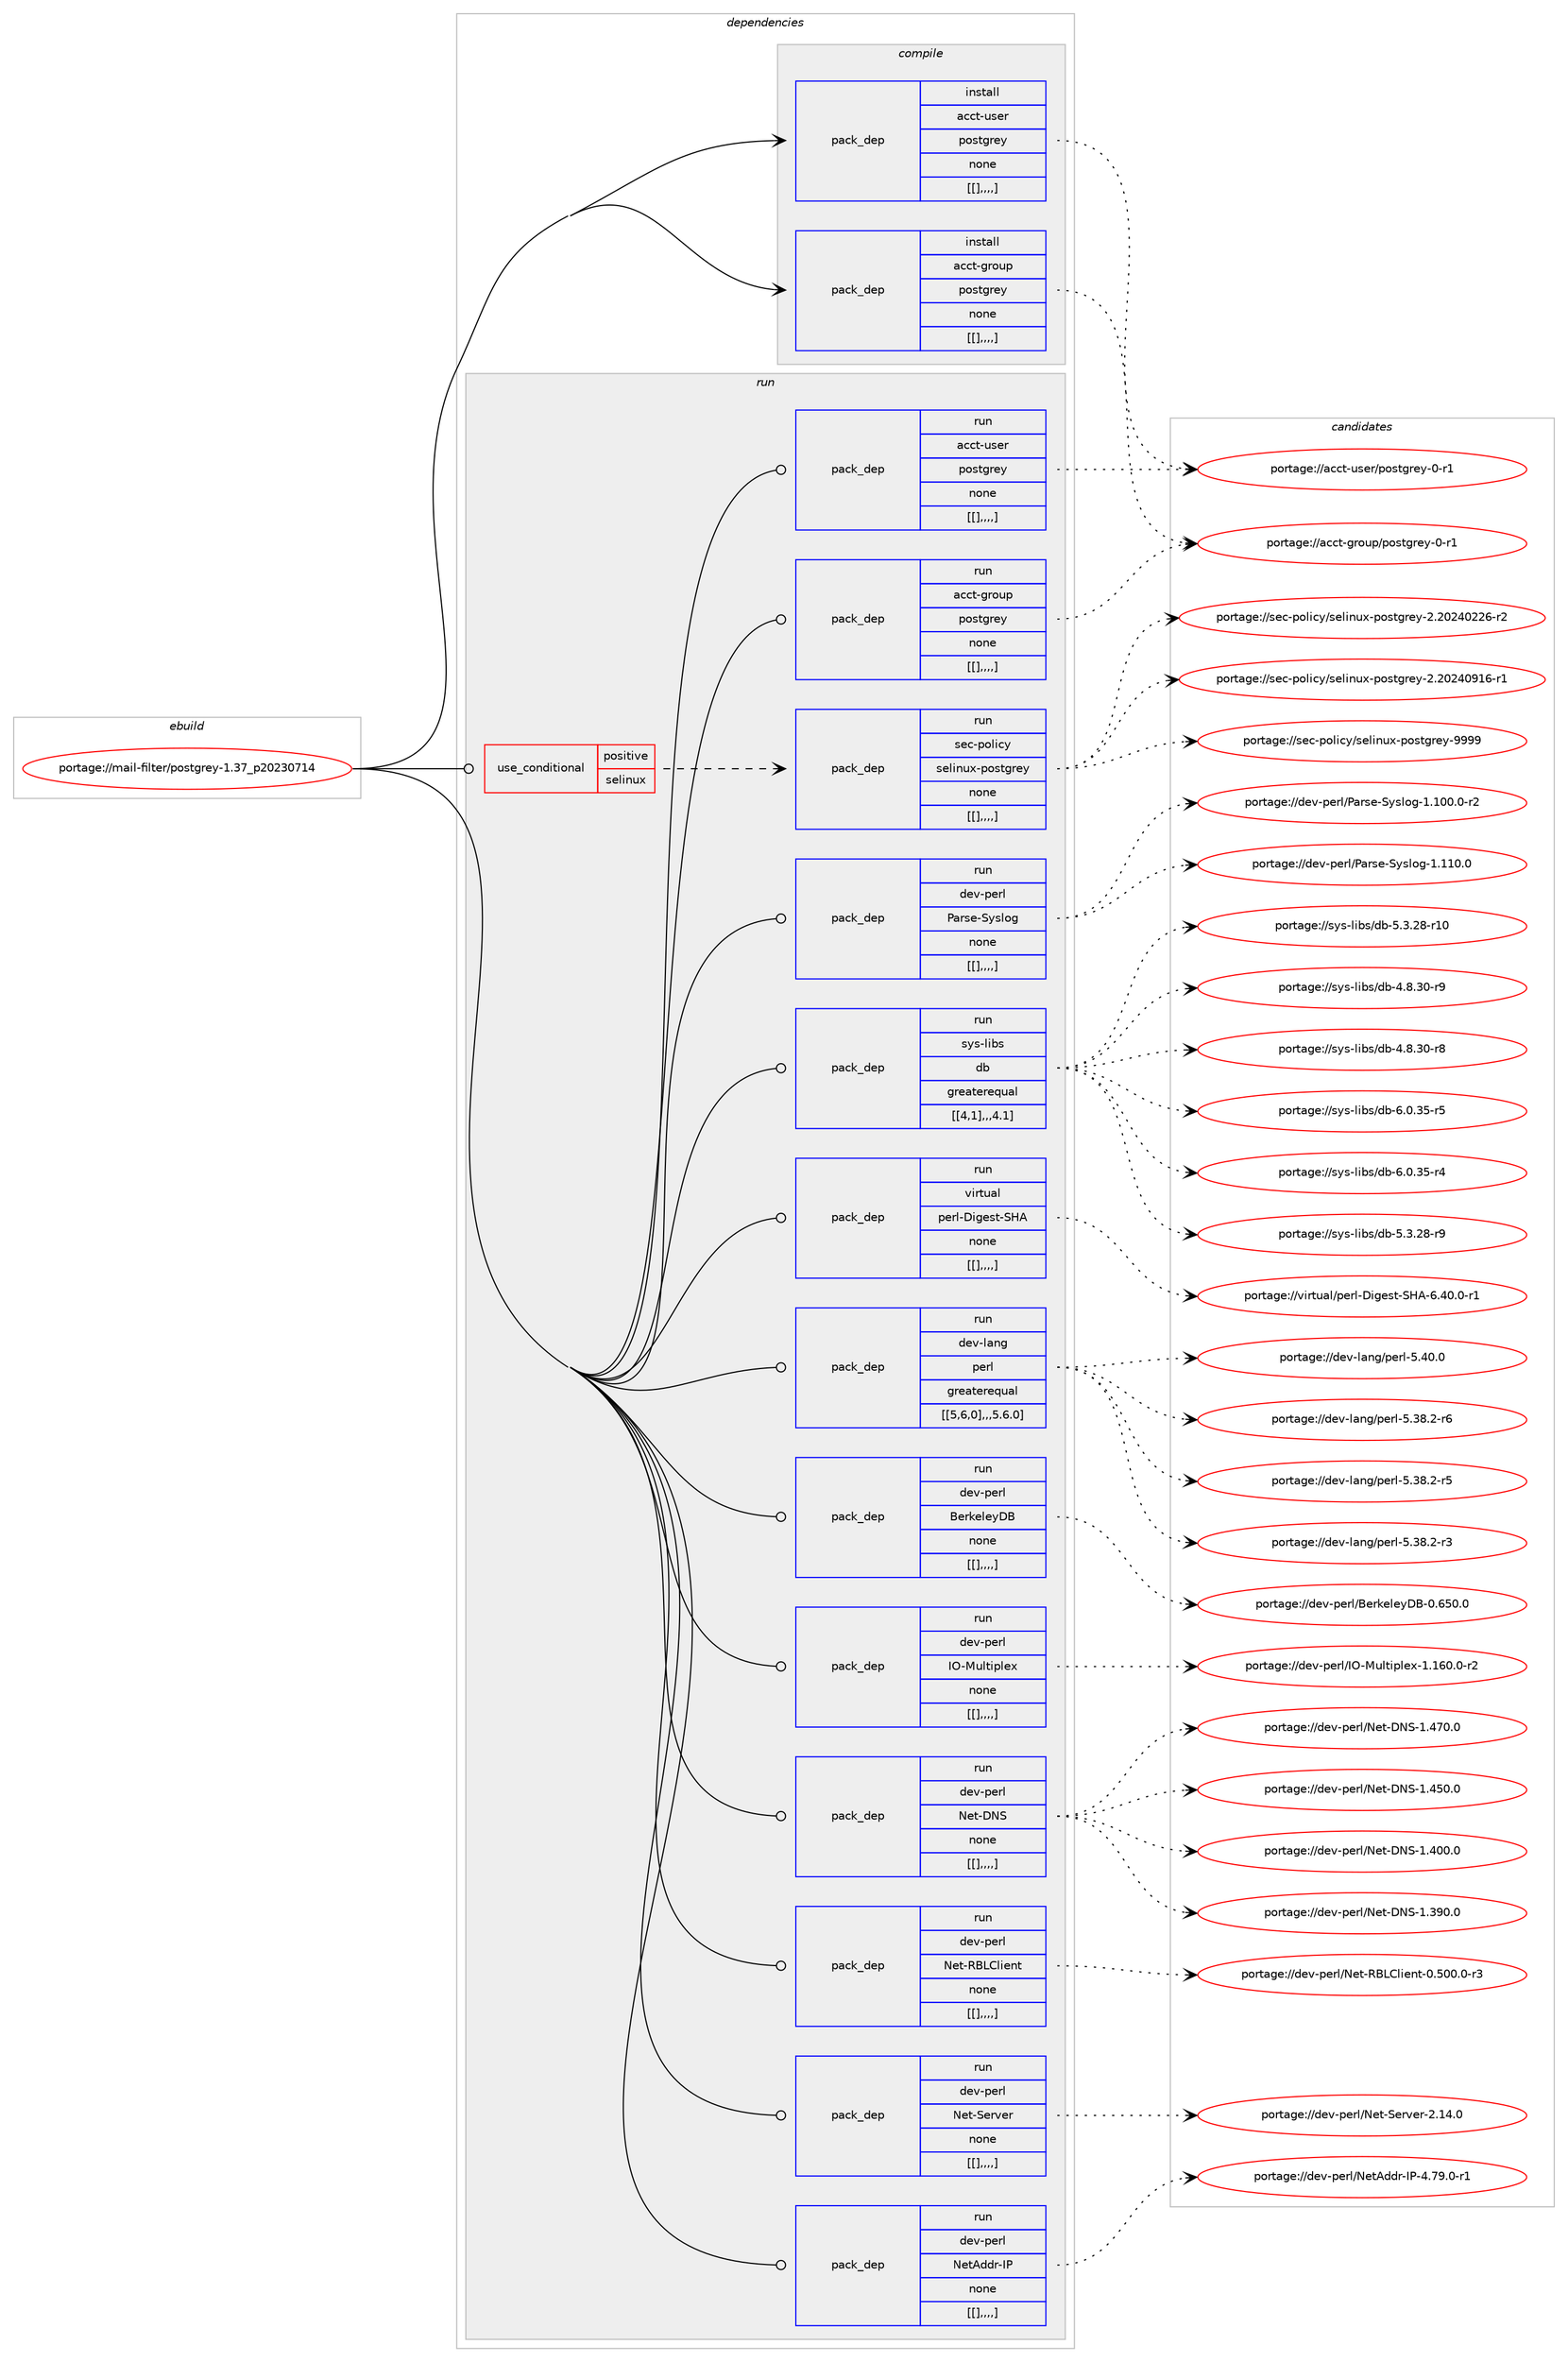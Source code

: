 digraph prolog {

# *************
# Graph options
# *************

newrank=true;
concentrate=true;
compound=true;
graph [rankdir=LR,fontname=Helvetica,fontsize=10,ranksep=1.5];#, ranksep=2.5, nodesep=0.2];
edge  [arrowhead=vee];
node  [fontname=Helvetica,fontsize=10];

# **********
# The ebuild
# **********

subgraph cluster_leftcol {
color=gray;
label=<<i>ebuild</i>>;
id [label="portage://mail-filter/postgrey-1.37_p20230714", color=red, width=4, href="../mail-filter/postgrey-1.37_p20230714.svg"];
}

# ****************
# The dependencies
# ****************

subgraph cluster_midcol {
color=gray;
label=<<i>dependencies</i>>;
subgraph cluster_compile {
fillcolor="#eeeeee";
style=filled;
label=<<i>compile</i>>;
subgraph pack220872 {
dependency298527 [label=<<TABLE BORDER="0" CELLBORDER="1" CELLSPACING="0" CELLPADDING="4" WIDTH="220"><TR><TD ROWSPAN="6" CELLPADDING="30">pack_dep</TD></TR><TR><TD WIDTH="110">install</TD></TR><TR><TD>acct-group</TD></TR><TR><TD>postgrey</TD></TR><TR><TD>none</TD></TR><TR><TD>[[],,,,]</TD></TR></TABLE>>, shape=none, color=blue];
}
id:e -> dependency298527:w [weight=20,style="solid",arrowhead="vee"];
subgraph pack220876 {
dependency298565 [label=<<TABLE BORDER="0" CELLBORDER="1" CELLSPACING="0" CELLPADDING="4" WIDTH="220"><TR><TD ROWSPAN="6" CELLPADDING="30">pack_dep</TD></TR><TR><TD WIDTH="110">install</TD></TR><TR><TD>acct-user</TD></TR><TR><TD>postgrey</TD></TR><TR><TD>none</TD></TR><TR><TD>[[],,,,]</TD></TR></TABLE>>, shape=none, color=blue];
}
id:e -> dependency298565:w [weight=20,style="solid",arrowhead="vee"];
}
subgraph cluster_compileandrun {
fillcolor="#eeeeee";
style=filled;
label=<<i>compile and run</i>>;
}
subgraph cluster_run {
fillcolor="#eeeeee";
style=filled;
label=<<i>run</i>>;
subgraph cond75126 {
dependency298589 [label=<<TABLE BORDER="0" CELLBORDER="1" CELLSPACING="0" CELLPADDING="4"><TR><TD ROWSPAN="3" CELLPADDING="10">use_conditional</TD></TR><TR><TD>positive</TD></TR><TR><TD>selinux</TD></TR></TABLE>>, shape=none, color=red];
subgraph pack220945 {
dependency298627 [label=<<TABLE BORDER="0" CELLBORDER="1" CELLSPACING="0" CELLPADDING="4" WIDTH="220"><TR><TD ROWSPAN="6" CELLPADDING="30">pack_dep</TD></TR><TR><TD WIDTH="110">run</TD></TR><TR><TD>sec-policy</TD></TR><TR><TD>selinux-postgrey</TD></TR><TR><TD>none</TD></TR><TR><TD>[[],,,,]</TD></TR></TABLE>>, shape=none, color=blue];
}
dependency298589:e -> dependency298627:w [weight=20,style="dashed",arrowhead="vee"];
}
id:e -> dependency298589:w [weight=20,style="solid",arrowhead="odot"];
subgraph pack220949 {
dependency298631 [label=<<TABLE BORDER="0" CELLBORDER="1" CELLSPACING="0" CELLPADDING="4" WIDTH="220"><TR><TD ROWSPAN="6" CELLPADDING="30">pack_dep</TD></TR><TR><TD WIDTH="110">run</TD></TR><TR><TD>acct-group</TD></TR><TR><TD>postgrey</TD></TR><TR><TD>none</TD></TR><TR><TD>[[],,,,]</TD></TR></TABLE>>, shape=none, color=blue];
}
id:e -> dependency298631:w [weight=20,style="solid",arrowhead="odot"];
subgraph pack220976 {
dependency298673 [label=<<TABLE BORDER="0" CELLBORDER="1" CELLSPACING="0" CELLPADDING="4" WIDTH="220"><TR><TD ROWSPAN="6" CELLPADDING="30">pack_dep</TD></TR><TR><TD WIDTH="110">run</TD></TR><TR><TD>acct-user</TD></TR><TR><TD>postgrey</TD></TR><TR><TD>none</TD></TR><TR><TD>[[],,,,]</TD></TR></TABLE>>, shape=none, color=blue];
}
id:e -> dependency298673:w [weight=20,style="solid",arrowhead="odot"];
subgraph pack220983 {
dependency298700 [label=<<TABLE BORDER="0" CELLBORDER="1" CELLSPACING="0" CELLPADDING="4" WIDTH="220"><TR><TD ROWSPAN="6" CELLPADDING="30">pack_dep</TD></TR><TR><TD WIDTH="110">run</TD></TR><TR><TD>dev-lang</TD></TR><TR><TD>perl</TD></TR><TR><TD>greaterequal</TD></TR><TR><TD>[[5,6,0],,,5.6.0]</TD></TR></TABLE>>, shape=none, color=blue];
}
id:e -> dependency298700:w [weight=20,style="solid",arrowhead="odot"];
subgraph pack221022 {
dependency298736 [label=<<TABLE BORDER="0" CELLBORDER="1" CELLSPACING="0" CELLPADDING="4" WIDTH="220"><TR><TD ROWSPAN="6" CELLPADDING="30">pack_dep</TD></TR><TR><TD WIDTH="110">run</TD></TR><TR><TD>dev-perl</TD></TR><TR><TD>BerkeleyDB</TD></TR><TR><TD>none</TD></TR><TR><TD>[[],,,,]</TD></TR></TABLE>>, shape=none, color=blue];
}
id:e -> dependency298736:w [weight=20,style="solid",arrowhead="odot"];
subgraph pack221057 {
dependency298789 [label=<<TABLE BORDER="0" CELLBORDER="1" CELLSPACING="0" CELLPADDING="4" WIDTH="220"><TR><TD ROWSPAN="6" CELLPADDING="30">pack_dep</TD></TR><TR><TD WIDTH="110">run</TD></TR><TR><TD>dev-perl</TD></TR><TR><TD>IO-Multiplex</TD></TR><TR><TD>none</TD></TR><TR><TD>[[],,,,]</TD></TR></TABLE>>, shape=none, color=blue];
}
id:e -> dependency298789:w [weight=20,style="solid",arrowhead="odot"];
subgraph pack221062 {
dependency298800 [label=<<TABLE BORDER="0" CELLBORDER="1" CELLSPACING="0" CELLPADDING="4" WIDTH="220"><TR><TD ROWSPAN="6" CELLPADDING="30">pack_dep</TD></TR><TR><TD WIDTH="110">run</TD></TR><TR><TD>dev-perl</TD></TR><TR><TD>Net-DNS</TD></TR><TR><TD>none</TD></TR><TR><TD>[[],,,,]</TD></TR></TABLE>>, shape=none, color=blue];
}
id:e -> dependency298800:w [weight=20,style="solid",arrowhead="odot"];
subgraph pack221107 {
dependency298900 [label=<<TABLE BORDER="0" CELLBORDER="1" CELLSPACING="0" CELLPADDING="4" WIDTH="220"><TR><TD ROWSPAN="6" CELLPADDING="30">pack_dep</TD></TR><TR><TD WIDTH="110">run</TD></TR><TR><TD>dev-perl</TD></TR><TR><TD>Net-RBLClient</TD></TR><TR><TD>none</TD></TR><TR><TD>[[],,,,]</TD></TR></TABLE>>, shape=none, color=blue];
}
id:e -> dependency298900:w [weight=20,style="solid",arrowhead="odot"];
subgraph pack221136 {
dependency298903 [label=<<TABLE BORDER="0" CELLBORDER="1" CELLSPACING="0" CELLPADDING="4" WIDTH="220"><TR><TD ROWSPAN="6" CELLPADDING="30">pack_dep</TD></TR><TR><TD WIDTH="110">run</TD></TR><TR><TD>dev-perl</TD></TR><TR><TD>Net-Server</TD></TR><TR><TD>none</TD></TR><TR><TD>[[],,,,]</TD></TR></TABLE>>, shape=none, color=blue];
}
id:e -> dependency298903:w [weight=20,style="solid",arrowhead="odot"];
subgraph pack221153 {
dependency298930 [label=<<TABLE BORDER="0" CELLBORDER="1" CELLSPACING="0" CELLPADDING="4" WIDTH="220"><TR><TD ROWSPAN="6" CELLPADDING="30">pack_dep</TD></TR><TR><TD WIDTH="110">run</TD></TR><TR><TD>dev-perl</TD></TR><TR><TD>NetAddr-IP</TD></TR><TR><TD>none</TD></TR><TR><TD>[[],,,,]</TD></TR></TABLE>>, shape=none, color=blue];
}
id:e -> dependency298930:w [weight=20,style="solid",arrowhead="odot"];
subgraph pack221157 {
dependency298951 [label=<<TABLE BORDER="0" CELLBORDER="1" CELLSPACING="0" CELLPADDING="4" WIDTH="220"><TR><TD ROWSPAN="6" CELLPADDING="30">pack_dep</TD></TR><TR><TD WIDTH="110">run</TD></TR><TR><TD>dev-perl</TD></TR><TR><TD>Parse-Syslog</TD></TR><TR><TD>none</TD></TR><TR><TD>[[],,,,]</TD></TR></TABLE>>, shape=none, color=blue];
}
id:e -> dependency298951:w [weight=20,style="solid",arrowhead="odot"];
subgraph pack221195 {
dependency299020 [label=<<TABLE BORDER="0" CELLBORDER="1" CELLSPACING="0" CELLPADDING="4" WIDTH="220"><TR><TD ROWSPAN="6" CELLPADDING="30">pack_dep</TD></TR><TR><TD WIDTH="110">run</TD></TR><TR><TD>sys-libs</TD></TR><TR><TD>db</TD></TR><TR><TD>greaterequal</TD></TR><TR><TD>[[4,1],,,4.1]</TD></TR></TABLE>>, shape=none, color=blue];
}
id:e -> dependency299020:w [weight=20,style="solid",arrowhead="odot"];
subgraph pack221215 {
dependency299115 [label=<<TABLE BORDER="0" CELLBORDER="1" CELLSPACING="0" CELLPADDING="4" WIDTH="220"><TR><TD ROWSPAN="6" CELLPADDING="30">pack_dep</TD></TR><TR><TD WIDTH="110">run</TD></TR><TR><TD>virtual</TD></TR><TR><TD>perl-Digest-SHA</TD></TR><TR><TD>none</TD></TR><TR><TD>[[],,,,]</TD></TR></TABLE>>, shape=none, color=blue];
}
id:e -> dependency299115:w [weight=20,style="solid",arrowhead="odot"];
}
}

# **************
# The candidates
# **************

subgraph cluster_choices {
rank=same;
color=gray;
label=<<i>candidates</i>>;

subgraph choice219272 {
color=black;
nodesep=1;
choice979999116451031141111171124711211111511610311410112145484511449 [label="portage://acct-group/postgrey-0-r1", color=red, width=4,href="../acct-group/postgrey-0-r1.svg"];
dependency298527:e -> choice979999116451031141111171124711211111511610311410112145484511449:w [style=dotted,weight="100"];
}
subgraph choice219294 {
color=black;
nodesep=1;
choice979999116451171151011144711211111511610311410112145484511449 [label="portage://acct-user/postgrey-0-r1", color=red, width=4,href="../acct-user/postgrey-0-r1.svg"];
dependency298565:e -> choice979999116451171151011144711211111511610311410112145484511449:w [style=dotted,weight="100"];
}
subgraph choice219310 {
color=black;
nodesep=1;
choice11510199451121111081059912147115101108105110117120451121111151161031141011214557575757 [label="portage://sec-policy/selinux-postgrey-9999", color=red, width=4,href="../sec-policy/selinux-postgrey-9999.svg"];
choice115101994511211110810599121471151011081051101171204511211111511610311410112145504650485052485749544511449 [label="portage://sec-policy/selinux-postgrey-2.20240916-r1", color=red, width=4,href="../sec-policy/selinux-postgrey-2.20240916-r1.svg"];
choice115101994511211110810599121471151011081051101171204511211111511610311410112145504650485052485050544511450 [label="portage://sec-policy/selinux-postgrey-2.20240226-r2", color=red, width=4,href="../sec-policy/selinux-postgrey-2.20240226-r2.svg"];
dependency298627:e -> choice11510199451121111081059912147115101108105110117120451121111151161031141011214557575757:w [style=dotted,weight="100"];
dependency298627:e -> choice115101994511211110810599121471151011081051101171204511211111511610311410112145504650485052485749544511449:w [style=dotted,weight="100"];
dependency298627:e -> choice115101994511211110810599121471151011081051101171204511211111511610311410112145504650485052485050544511450:w [style=dotted,weight="100"];
}
subgraph choice219313 {
color=black;
nodesep=1;
choice979999116451031141111171124711211111511610311410112145484511449 [label="portage://acct-group/postgrey-0-r1", color=red, width=4,href="../acct-group/postgrey-0-r1.svg"];
dependency298631:e -> choice979999116451031141111171124711211111511610311410112145484511449:w [style=dotted,weight="100"];
}
subgraph choice219315 {
color=black;
nodesep=1;
choice979999116451171151011144711211111511610311410112145484511449 [label="portage://acct-user/postgrey-0-r1", color=red, width=4,href="../acct-user/postgrey-0-r1.svg"];
dependency298673:e -> choice979999116451171151011144711211111511610311410112145484511449:w [style=dotted,weight="100"];
}
subgraph choice219341 {
color=black;
nodesep=1;
choice10010111845108971101034711210111410845534652484648 [label="portage://dev-lang/perl-5.40.0", color=red, width=4,href="../dev-lang/perl-5.40.0.svg"];
choice100101118451089711010347112101114108455346515646504511454 [label="portage://dev-lang/perl-5.38.2-r6", color=red, width=4,href="../dev-lang/perl-5.38.2-r6.svg"];
choice100101118451089711010347112101114108455346515646504511453 [label="portage://dev-lang/perl-5.38.2-r5", color=red, width=4,href="../dev-lang/perl-5.38.2-r5.svg"];
choice100101118451089711010347112101114108455346515646504511451 [label="portage://dev-lang/perl-5.38.2-r3", color=red, width=4,href="../dev-lang/perl-5.38.2-r3.svg"];
dependency298700:e -> choice10010111845108971101034711210111410845534652484648:w [style=dotted,weight="100"];
dependency298700:e -> choice100101118451089711010347112101114108455346515646504511454:w [style=dotted,weight="100"];
dependency298700:e -> choice100101118451089711010347112101114108455346515646504511453:w [style=dotted,weight="100"];
dependency298700:e -> choice100101118451089711010347112101114108455346515646504511451:w [style=dotted,weight="100"];
}
subgraph choice219349 {
color=black;
nodesep=1;
choice10010111845112101114108476610111410710110810112168664548465453484648 [label="portage://dev-perl/BerkeleyDB-0.650.0", color=red, width=4,href="../dev-perl/BerkeleyDB-0.650.0.svg"];
dependency298736:e -> choice10010111845112101114108476610111410710110810112168664548465453484648:w [style=dotted,weight="100"];
}
subgraph choice219351 {
color=black;
nodesep=1;
choice10010111845112101114108477379457711710811610511210810112045494649544846484511450 [label="portage://dev-perl/IO-Multiplex-1.160.0-r2", color=red, width=4,href="../dev-perl/IO-Multiplex-1.160.0-r2.svg"];
dependency298789:e -> choice10010111845112101114108477379457711710811610511210810112045494649544846484511450:w [style=dotted,weight="100"];
}
subgraph choice219352 {
color=black;
nodesep=1;
choice100101118451121011141084778101116456878834549465255484648 [label="portage://dev-perl/Net-DNS-1.470.0", color=red, width=4,href="../dev-perl/Net-DNS-1.470.0.svg"];
choice100101118451121011141084778101116456878834549465253484648 [label="portage://dev-perl/Net-DNS-1.450.0", color=red, width=4,href="../dev-perl/Net-DNS-1.450.0.svg"];
choice100101118451121011141084778101116456878834549465248484648 [label="portage://dev-perl/Net-DNS-1.400.0", color=red, width=4,href="../dev-perl/Net-DNS-1.400.0.svg"];
choice100101118451121011141084778101116456878834549465157484648 [label="portage://dev-perl/Net-DNS-1.390.0", color=red, width=4,href="../dev-perl/Net-DNS-1.390.0.svg"];
dependency298800:e -> choice100101118451121011141084778101116456878834549465255484648:w [style=dotted,weight="100"];
dependency298800:e -> choice100101118451121011141084778101116456878834549465253484648:w [style=dotted,weight="100"];
dependency298800:e -> choice100101118451121011141084778101116456878834549465248484648:w [style=dotted,weight="100"];
dependency298800:e -> choice100101118451121011141084778101116456878834549465157484648:w [style=dotted,weight="100"];
}
subgraph choice219379 {
color=black;
nodesep=1;
choice100101118451121011141084778101116458266766710810510111011645484653484846484511451 [label="portage://dev-perl/Net-RBLClient-0.500.0-r3", color=red, width=4,href="../dev-perl/Net-RBLClient-0.500.0-r3.svg"];
dependency298900:e -> choice100101118451121011141084778101116458266766710810510111011645484653484846484511451:w [style=dotted,weight="100"];
}
subgraph choice219381 {
color=black;
nodesep=1;
choice100101118451121011141084778101116458310111411810111445504649524648 [label="portage://dev-perl/Net-Server-2.14.0", color=red, width=4,href="../dev-perl/Net-Server-2.14.0.svg"];
dependency298903:e -> choice100101118451121011141084778101116458310111411810111445504649524648:w [style=dotted,weight="100"];
}
subgraph choice219394 {
color=black;
nodesep=1;
choice10010111845112101114108477810111665100100114457380455246555746484511449 [label="portage://dev-perl/NetAddr-IP-4.79.0-r1", color=red, width=4,href="../dev-perl/NetAddr-IP-4.79.0-r1.svg"];
dependency298930:e -> choice10010111845112101114108477810111665100100114457380455246555746484511449:w [style=dotted,weight="100"];
}
subgraph choice219396 {
color=black;
nodesep=1;
choice1001011184511210111410847809711411510145831211151081111034549464949484648 [label="portage://dev-perl/Parse-Syslog-1.110.0", color=red, width=4,href="../dev-perl/Parse-Syslog-1.110.0.svg"];
choice10010111845112101114108478097114115101458312111510811110345494649484846484511450 [label="portage://dev-perl/Parse-Syslog-1.100.0-r2", color=red, width=4,href="../dev-perl/Parse-Syslog-1.100.0-r2.svg"];
dependency298951:e -> choice1001011184511210111410847809711411510145831211151081111034549464949484648:w [style=dotted,weight="100"];
dependency298951:e -> choice10010111845112101114108478097114115101458312111510811110345494649484846484511450:w [style=dotted,weight="100"];
}
subgraph choice219415 {
color=black;
nodesep=1;
choice11512111545108105981154710098455446484651534511453 [label="portage://sys-libs/db-6.0.35-r5", color=red, width=4,href="../sys-libs/db-6.0.35-r5.svg"];
choice11512111545108105981154710098455446484651534511452 [label="portage://sys-libs/db-6.0.35-r4", color=red, width=4,href="../sys-libs/db-6.0.35-r4.svg"];
choice11512111545108105981154710098455346514650564511457 [label="portage://sys-libs/db-5.3.28-r9", color=red, width=4,href="../sys-libs/db-5.3.28-r9.svg"];
choice1151211154510810598115471009845534651465056451144948 [label="portage://sys-libs/db-5.3.28-r10", color=red, width=4,href="../sys-libs/db-5.3.28-r10.svg"];
choice11512111545108105981154710098455246564651484511457 [label="portage://sys-libs/db-4.8.30-r9", color=red, width=4,href="../sys-libs/db-4.8.30-r9.svg"];
choice11512111545108105981154710098455246564651484511456 [label="portage://sys-libs/db-4.8.30-r8", color=red, width=4,href="../sys-libs/db-4.8.30-r8.svg"];
dependency299020:e -> choice11512111545108105981154710098455446484651534511453:w [style=dotted,weight="100"];
dependency299020:e -> choice11512111545108105981154710098455446484651534511452:w [style=dotted,weight="100"];
dependency299020:e -> choice11512111545108105981154710098455346514650564511457:w [style=dotted,weight="100"];
dependency299020:e -> choice1151211154510810598115471009845534651465056451144948:w [style=dotted,weight="100"];
dependency299020:e -> choice11512111545108105981154710098455246564651484511457:w [style=dotted,weight="100"];
dependency299020:e -> choice11512111545108105981154710098455246564651484511456:w [style=dotted,weight="100"];
}
subgraph choice219485 {
color=black;
nodesep=1;
choice1181051141161179710847112101114108456810510310111511645837265455446524846484511449 [label="portage://virtual/perl-Digest-SHA-6.40.0-r1", color=red, width=4,href="../virtual/perl-Digest-SHA-6.40.0-r1.svg"];
dependency299115:e -> choice1181051141161179710847112101114108456810510310111511645837265455446524846484511449:w [style=dotted,weight="100"];
}
}

}
